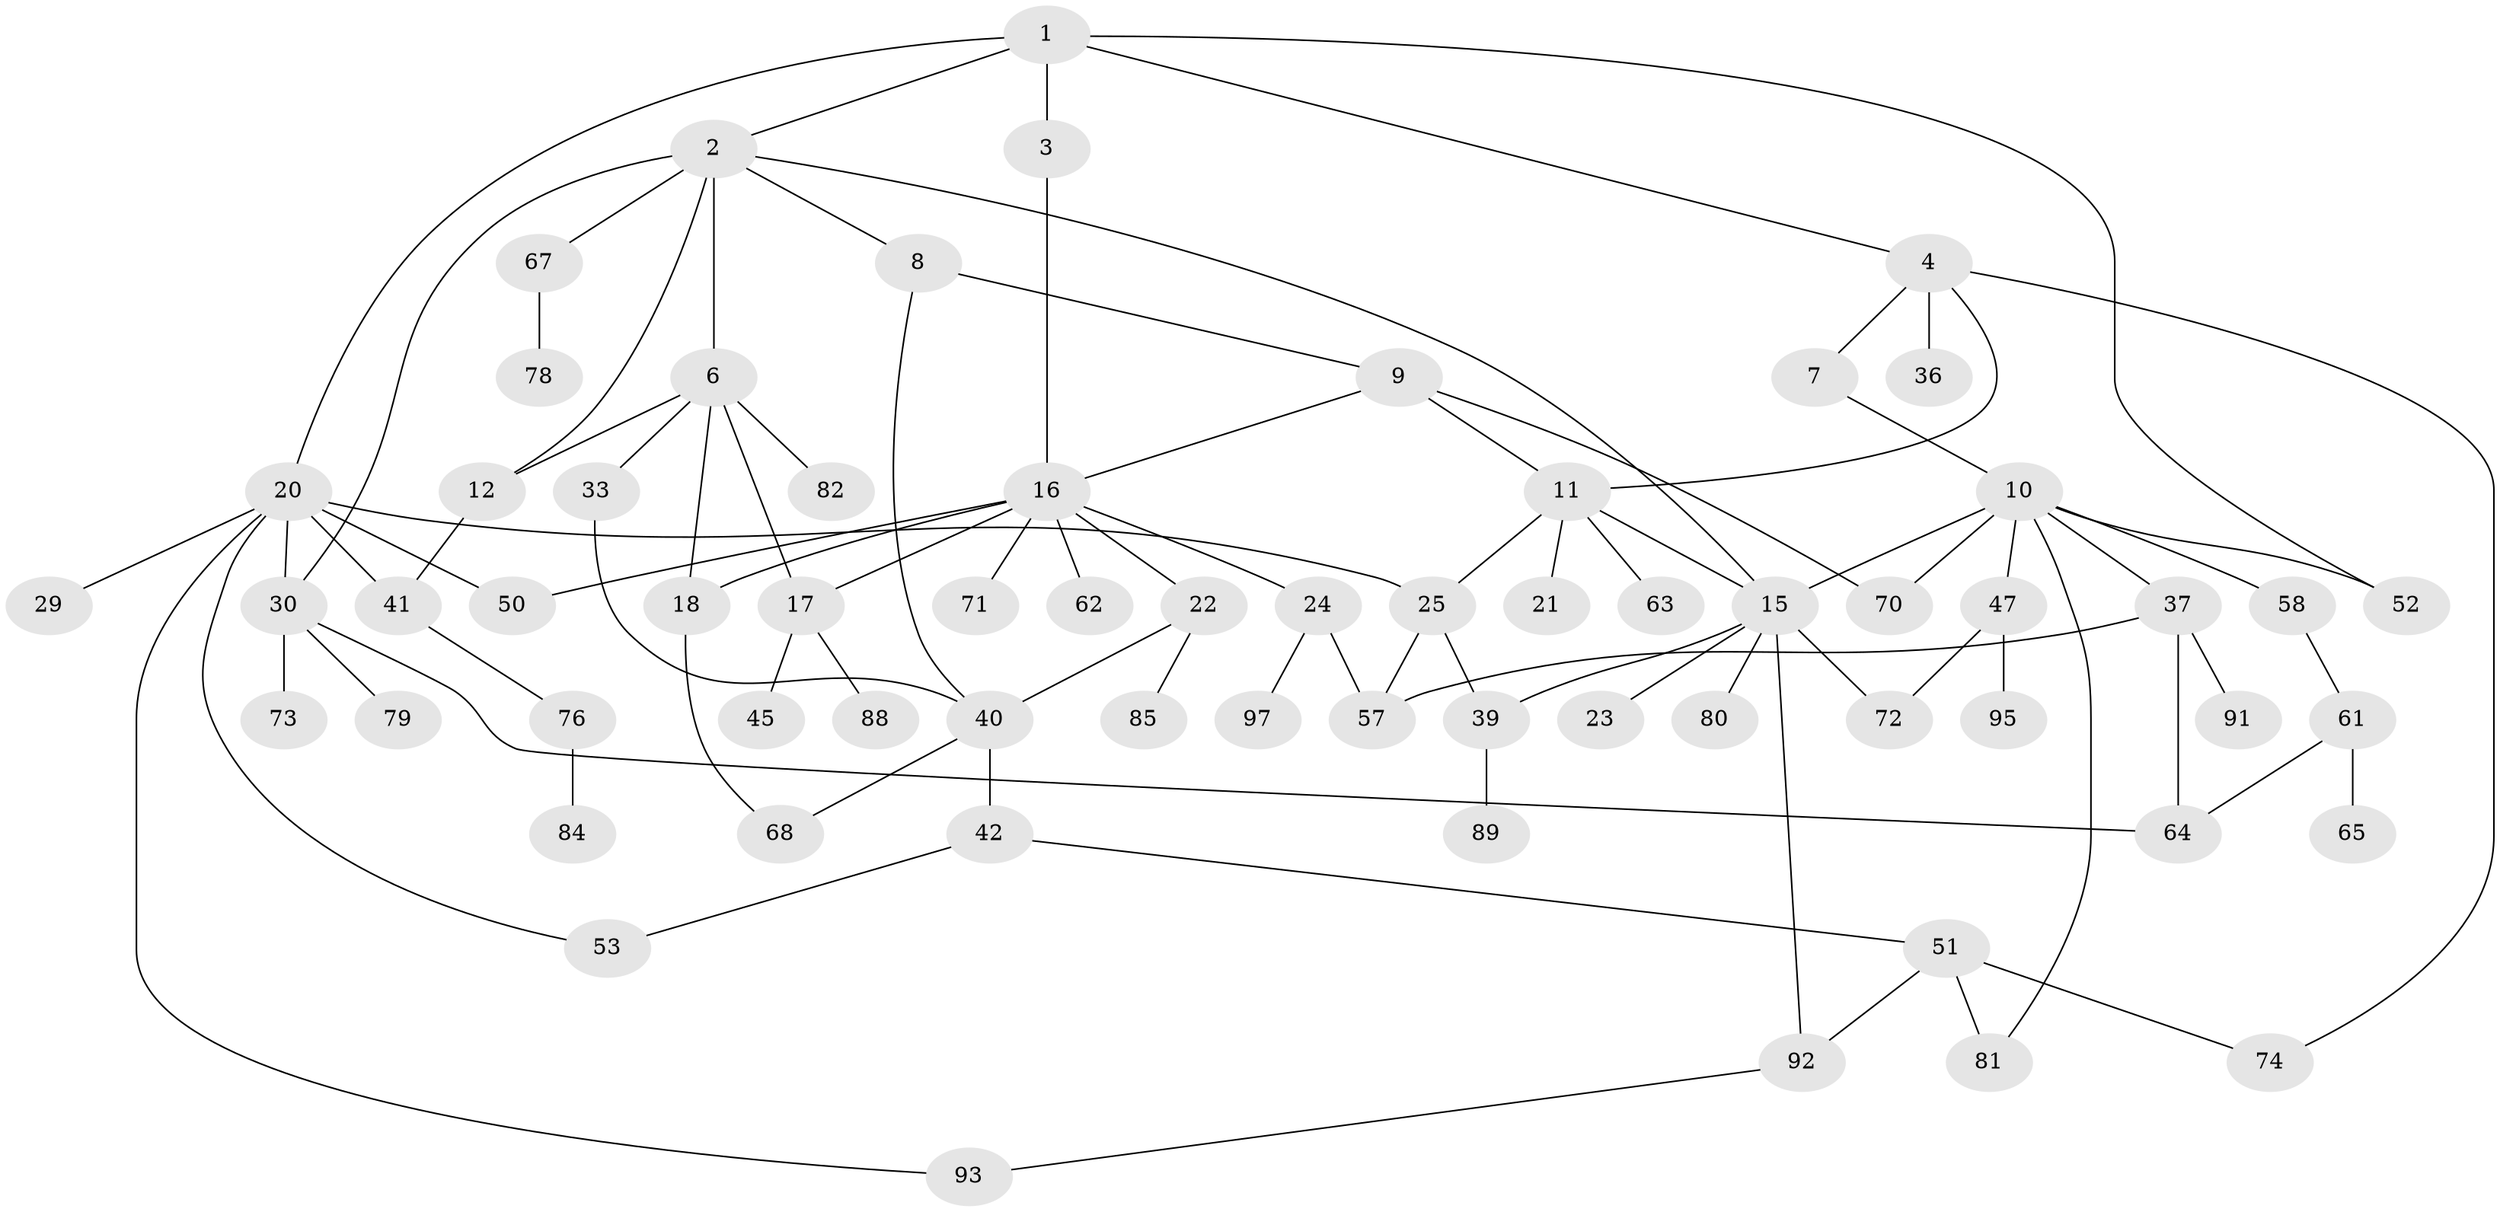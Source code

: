 // original degree distribution, {5: 0.0707070707070707, 6: 0.04040404040404041, 2: 0.25252525252525254, 3: 0.2222222222222222, 4: 0.09090909090909091, 1: 0.31313131313131315, 8: 0.010101010101010102}
// Generated by graph-tools (version 1.1) at 2025/41/03/06/25 10:41:28]
// undirected, 65 vertices, 91 edges
graph export_dot {
graph [start="1"]
  node [color=gray90,style=filled];
  1 [super="+5"];
  2 [super="+66"];
  3;
  4 [super="+48"];
  6 [super="+35"];
  7;
  8 [super="+90"];
  9 [super="+13"];
  10 [super="+14"];
  11 [super="+28"];
  12 [super="+32"];
  15 [super="+34"];
  16 [super="+27"];
  17 [super="+19"];
  18 [super="+49"];
  20 [super="+26"];
  21;
  22 [super="+38"];
  23 [super="+43"];
  24 [super="+46"];
  25 [super="+55"];
  29;
  30 [super="+31"];
  33;
  36;
  37 [super="+44"];
  39;
  40 [super="+56"];
  41 [super="+60"];
  42;
  45 [super="+69"];
  47 [super="+87"];
  50 [super="+96"];
  51 [super="+54"];
  52;
  53 [super="+59"];
  57 [super="+83"];
  58;
  61 [super="+77"];
  62;
  63;
  64;
  65;
  67 [super="+75"];
  68;
  70;
  71;
  72 [super="+98"];
  73;
  74;
  76 [super="+86"];
  78;
  79;
  80;
  81 [super="+94"];
  82;
  84;
  85;
  88;
  89;
  91;
  92 [super="+99"];
  93;
  95;
  97;
  1 -- 2;
  1 -- 3;
  1 -- 4;
  1 -- 52;
  1 -- 20;
  2 -- 6;
  2 -- 8;
  2 -- 12;
  2 -- 15;
  2 -- 67;
  2 -- 30;
  3 -- 16;
  4 -- 7;
  4 -- 11;
  4 -- 36;
  4 -- 74;
  6 -- 33;
  6 -- 82;
  6 -- 18;
  6 -- 17;
  6 -- 12;
  7 -- 10;
  8 -- 9;
  8 -- 40;
  9 -- 16;
  9 -- 70;
  9 -- 11;
  10 -- 47;
  10 -- 58;
  10 -- 81;
  10 -- 52;
  10 -- 37;
  10 -- 70;
  10 -- 15;
  11 -- 21;
  11 -- 25;
  11 -- 63;
  11 -- 15;
  12 -- 41;
  15 -- 23;
  15 -- 72;
  15 -- 92;
  15 -- 39;
  15 -- 80;
  16 -- 17;
  16 -- 18;
  16 -- 22;
  16 -- 24;
  16 -- 62;
  16 -- 71;
  16 -- 50;
  17 -- 45;
  17 -- 88;
  18 -- 68;
  20 -- 41;
  20 -- 50;
  20 -- 29;
  20 -- 25;
  20 -- 93;
  20 -- 30;
  20 -- 53;
  22 -- 85;
  22 -- 40;
  24 -- 97;
  24 -- 57;
  25 -- 39;
  25 -- 57;
  30 -- 64;
  30 -- 73;
  30 -- 79;
  33 -- 40;
  37 -- 91;
  37 -- 64;
  37 -- 57;
  39 -- 89;
  40 -- 42;
  40 -- 68;
  41 -- 76;
  42 -- 51;
  42 -- 53;
  47 -- 72;
  47 -- 95;
  51 -- 81;
  51 -- 74;
  51 -- 92;
  58 -- 61;
  61 -- 65;
  61 -- 64;
  67 -- 78;
  76 -- 84;
  92 -- 93;
}
